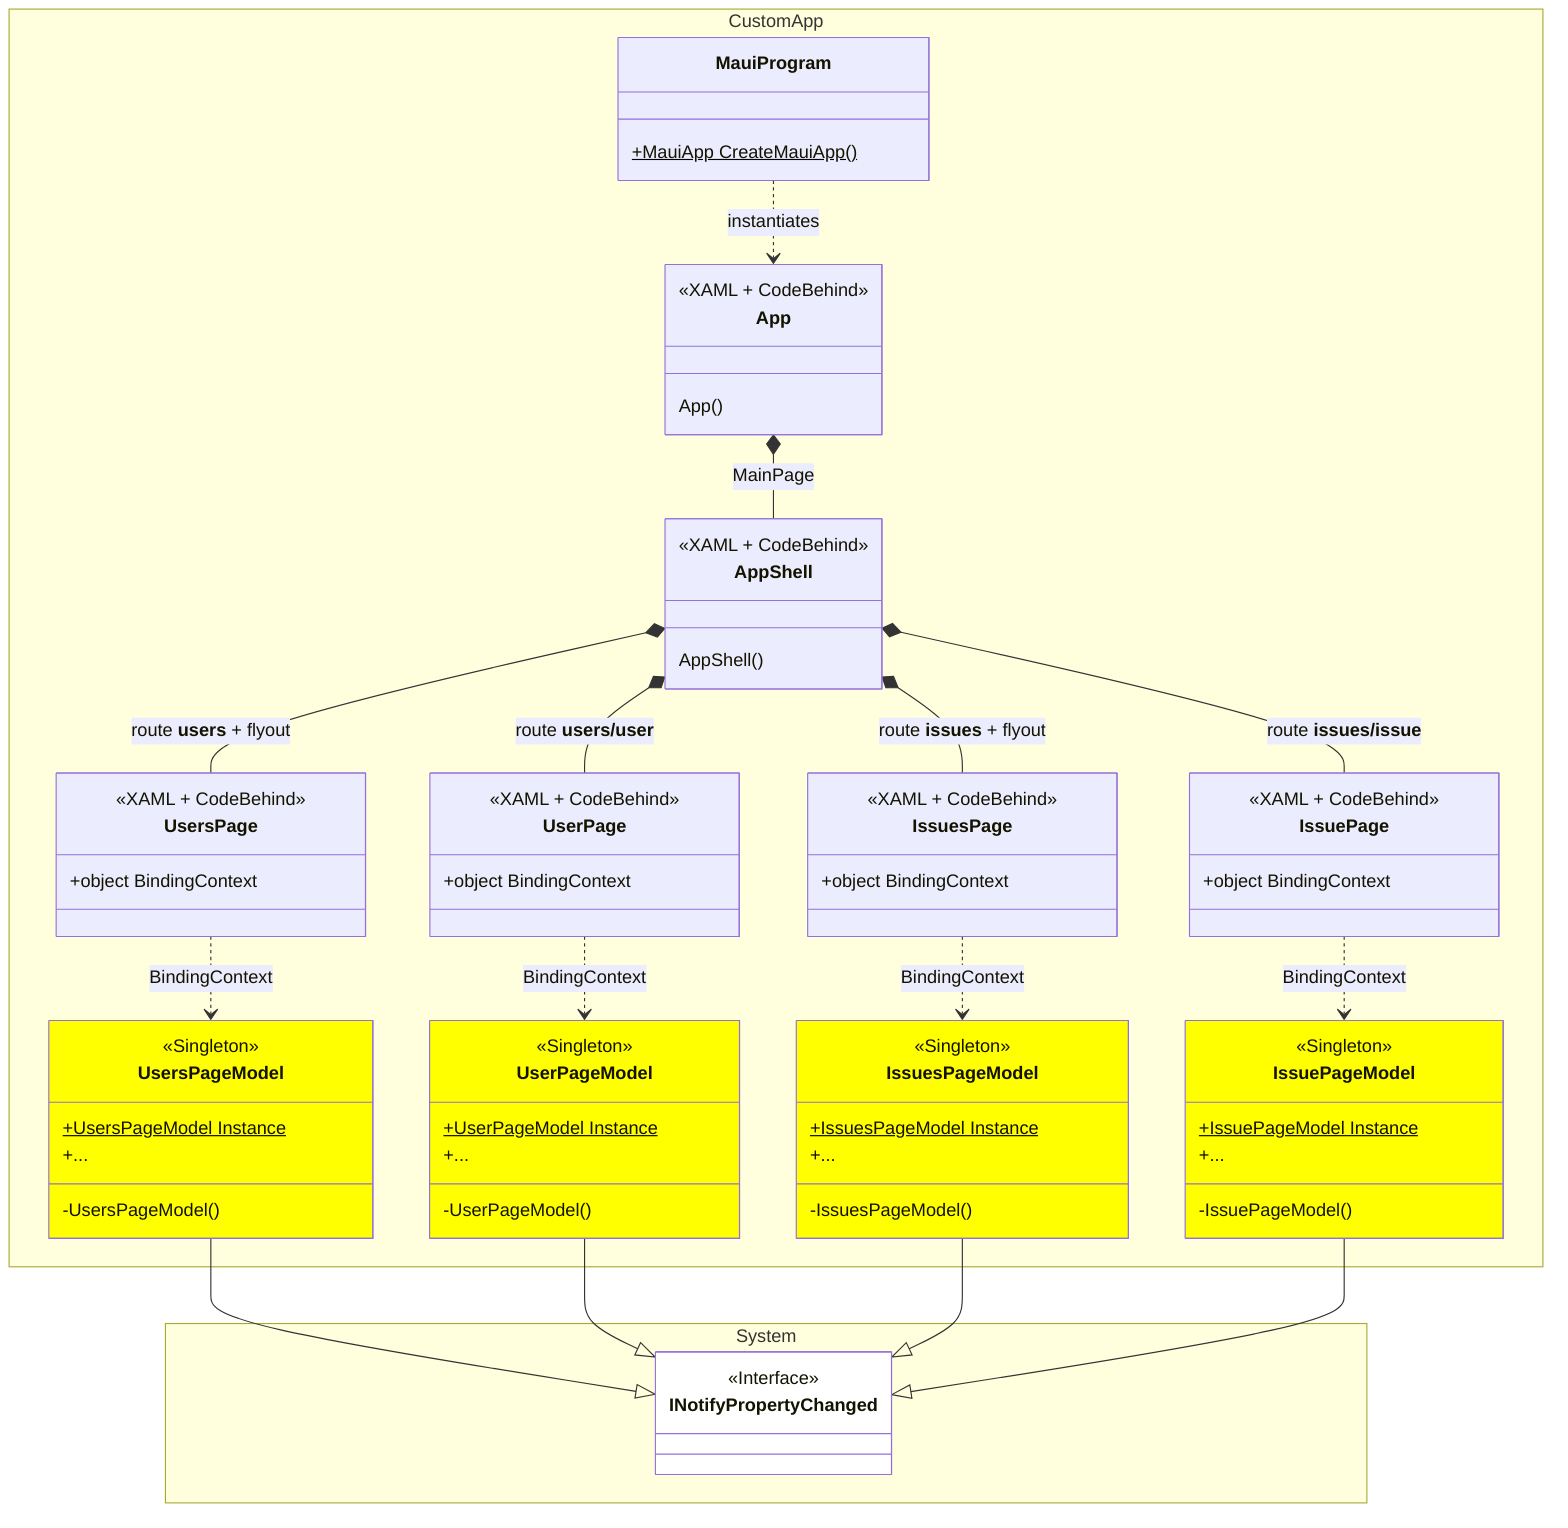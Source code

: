 classDiagram
        
    namespace CustomApp {
        class MauiProgram {
            +MauiApp CreateMauiApp()$
        }
        class App {
            <<XAML + CodeBehind>>
            App()
        }
        class AppShell {
            <<XAML + CodeBehind>>
            AppShell()
        }

        class UsersPage {
            <<XAML + CodeBehind>>
            +object BindingContext
        }
        class UserPage {
            <<XAML + CodeBehind>>
            +object BindingContext
        }
        class IssuesPage {
            <<XAML + CodeBehind>>
            +object BindingContext
        }
        class IssuePage {
            <<XAML + CodeBehind>>
            +object BindingContext
        }

        class UsersPageModel {
            <<Singleton>>
            +UsersPageModel Instance$
            +...
            -UsersPageModel()
        }
        class UserPageModel {
            <<Singleton>>
            +UserPageModel Instance$
            +...
            -UserPageModel()
        }
        class IssuesPageModel {
            <<Singleton>>
            +IssuesPageModel Instance$
            +...
            -IssuesPageModel()
        }
        class IssuePageModel {
            <<Singleton>>
            +IssuePageModel Instance$
            +...
            -IssuePageModel()
        }
    }

    namespace System {
        class INotifyPropertyChanged {
            <<Interface>>
        }
    }

    MauiProgram ..> App : instantiates

    App *-- AppShell : MainPage

    AppShell *-- UsersPage : route <b>users</b> + flyout
    AppShell *-- UserPage : route <b>users/user</b>
    AppShell *-- IssuesPage : route <b>issues</b> + flyout
    AppShell *-- IssuePage : route <b>issues/issue</b>

    UsersPage ..> UsersPageModel : BindingContext
    UserPage ..> UserPageModel : BindingContext
    IssuesPage ..> IssuesPageModel : BindingContext
    IssuePage ..> IssuePageModel : BindingContext

    UsersPageModel --|> INotifyPropertyChanged
    UserPageModel --|> INotifyPropertyChanged
    IssuesPageModel --|> INotifyPropertyChanged
    IssuePageModel --|> INotifyPropertyChanged

    style INotifyPropertyChanged fill:white

    style UsersPageModel fill:yellow
    style UserPageModel fill:yellow
    style IssuesPageModel fill:yellow
    style IssuePageModel fill:yellow